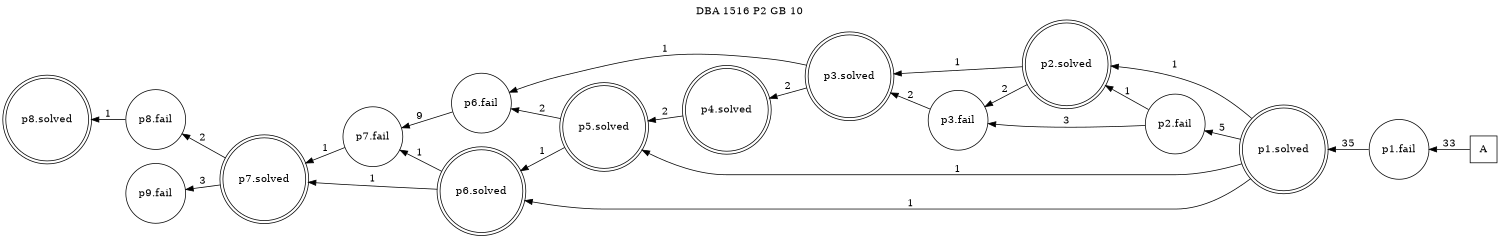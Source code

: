 digraph DBA_1516_P2_GB_10 {
labelloc="tl"
label= " DBA 1516 P2 GB 10 "
rankdir="RL";
graph [ size=" 10 , 10 !"]

"A" [shape="square" label="A"]
"p1.fail" [shape="circle" label="p1.fail"]
"p1.solved" [shape="doublecircle" label="p1.solved"]
"p2.fail" [shape="circle" label="p2.fail"]
"p2.solved" [shape="doublecircle" label="p2.solved"]
"p3.fail" [shape="circle" label="p3.fail"]
"p3.solved" [shape="doublecircle" label="p3.solved"]
"p4.solved" [shape="doublecircle" label="p4.solved"]
"p5.solved" [shape="doublecircle" label="p5.solved"]
"p6.fail" [shape="circle" label="p6.fail"]
"p7.fail" [shape="circle" label="p7.fail"]
"p6.solved" [shape="doublecircle" label="p6.solved"]
"p7.solved" [shape="doublecircle" label="p7.solved"]
"p8.fail" [shape="circle" label="p8.fail"]
"p8.solved" [shape="doublecircle" label="p8.solved"]
"p9.fail" [shape="circle" label="p9.fail"]
"A" -> "p1.fail" [ label=33]
"p1.fail" -> "p1.solved" [ label=35]
"p1.solved" -> "p2.fail" [ label=5]
"p1.solved" -> "p2.solved" [ label=1]
"p1.solved" -> "p5.solved" [ label=1]
"p1.solved" -> "p6.solved" [ label=1]
"p2.fail" -> "p2.solved" [ label=1]
"p2.fail" -> "p3.fail" [ label=3]
"p2.solved" -> "p3.fail" [ label=2]
"p2.solved" -> "p3.solved" [ label=1]
"p3.fail" -> "p3.solved" [ label=2]
"p3.solved" -> "p4.solved" [ label=2]
"p3.solved" -> "p6.fail" [ label=1]
"p4.solved" -> "p5.solved" [ label=2]
"p5.solved" -> "p6.fail" [ label=2]
"p5.solved" -> "p6.solved" [ label=1]
"p6.fail" -> "p7.fail" [ label=9]
"p7.fail" -> "p7.solved" [ label=1]
"p6.solved" -> "p7.fail" [ label=1]
"p6.solved" -> "p7.solved" [ label=1]
"p7.solved" -> "p8.fail" [ label=2]
"p7.solved" -> "p9.fail" [ label=3]
"p8.fail" -> "p8.solved" [ label=1]
}
